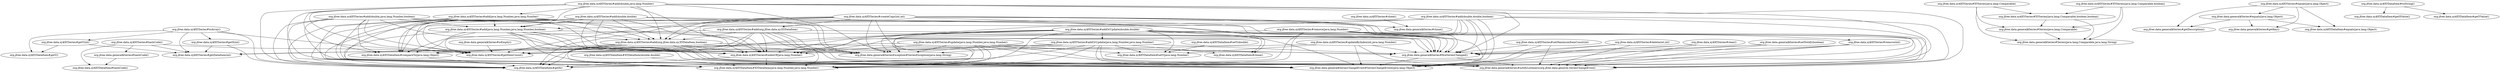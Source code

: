 digraph G {
  "org.jfree.data.xy$XYSeries#getY(int)" -> "org.jfree.data.xy$XYDataItem#getY()";
  "org.jfree.data.xy$XYSeries#getY(int)" -> "org.jfree.data.xy$XYSeries#getDataItem(int)";
  "org.jfree.data.xy$XYSeries#addOrUpdate(java.lang.Number,java.lang.Number)" -> "org.jfree.data.xy$XYDataItem#setY(java.lang.Number)";
  "org.jfree.data.xy$XYSeries#addOrUpdate(java.lang.Number,java.lang.Number)" -> "org.jfree.data.general$Series#fireSeriesChanged()";
  "org.jfree.data.xy$XYSeries#addOrUpdate(java.lang.Number,java.lang.Number)" -> "org.jfree.data.xy$XYSeries#indexOf(java.lang.Number)";
  "org.jfree.data.xy$XYSeries#addOrUpdate(java.lang.Number,java.lang.Number)" -> "org.jfree.data.general$Series#notifyListeners(org.jfree.data.general.SeriesChangeEvent)";
  "org.jfree.data.xy$XYSeries#addOrUpdate(java.lang.Number,java.lang.Number)" -> "org.jfree.data.general$SeriesException#SeriesException(java.lang.String)";
  "org.jfree.data.xy$XYSeries#addOrUpdate(java.lang.Number,java.lang.Number)" -> "org.jfree.data.xy$XYDataItem#getX()";
  "org.jfree.data.xy$XYSeries#addOrUpdate(java.lang.Number,java.lang.Number)" -> "org.jfree.data.xy$XYSeries#getItemCount()";
  "org.jfree.data.xy$XYSeries#addOrUpdate(java.lang.Number,java.lang.Number)" -> "org.jfree.data.xy$XYDataItem#clone()";
  "org.jfree.data.xy$XYSeries#addOrUpdate(java.lang.Number,java.lang.Number)" -> "org.jfree.data.general$SeriesChangeEvent#SeriesChangeEvent(java.lang.Object)";
  "org.jfree.data.xy$XYSeries#addOrUpdate(java.lang.Number,java.lang.Number)" -> "org.jfree.data.xy$XYDataItem#XYDataItem(java.lang.Number,java.lang.Number)";
  "org.jfree.data.general$Series#fireSeriesChanged()" -> "org.jfree.data.general$Series#notifyListeners(org.jfree.data.general.SeriesChangeEvent)";
  "org.jfree.data.general$Series#fireSeriesChanged()" -> "org.jfree.data.general$SeriesChangeEvent#SeriesChangeEvent(java.lang.Object)";
  "org.jfree.data.xy$XYSeries#indexOf(java.lang.Number)" -> "org.jfree.data.xy$XYDataItem#getX()";
  "org.jfree.data.xy$XYSeries#indexOf(java.lang.Number)" -> "org.jfree.data.xy$XYDataItem#XYDataItem(java.lang.Number,java.lang.Number)";
  "org.jfree.data.xy$XYSeries#XYSeries(java.lang.Comparable)" -> "org.jfree.data.xy$XYSeries#XYSeries(java.lang.Comparable,boolean,boolean)";
  "org.jfree.data.xy$XYSeries#XYSeries(java.lang.Comparable)" -> "org.jfree.data.general$Series#Series(java.lang.Comparable)";
  "org.jfree.data.xy$XYSeries#XYSeries(java.lang.Comparable)" -> "org.jfree.data.general$Series#Series(java.lang.Comparable,java.lang.String)";
  "org.jfree.data.xy$XYSeries#XYSeries(java.lang.Comparable,boolean,boolean)" -> "org.jfree.data.general$Series#Series(java.lang.Comparable)";
  "org.jfree.data.xy$XYSeries#XYSeries(java.lang.Comparable,boolean,boolean)" -> "org.jfree.data.general$Series#Series(java.lang.Comparable,java.lang.String)";
  "org.jfree.data.general$Series#Series(java.lang.Comparable)" -> "org.jfree.data.general$Series#Series(java.lang.Comparable,java.lang.String)";
  "org.jfree.data.general$Series#isEmpty()" -> "org.jfree.data.xy$XYSeries#getItemCount()";
  "org.jfree.data.xy$XYSeries#updateByIndex(int,java.lang.Number)" -> "org.jfree.data.xy$XYDataItem#setY(java.lang.Number)";
  "org.jfree.data.xy$XYSeries#updateByIndex(int,java.lang.Number)" -> "org.jfree.data.xy$XYSeries#getDataItem(int)";
  "org.jfree.data.xy$XYSeries#updateByIndex(int,java.lang.Number)" -> "org.jfree.data.general$Series#fireSeriesChanged()";
  "org.jfree.data.xy$XYSeries#updateByIndex(int,java.lang.Number)" -> "org.jfree.data.general$Series#notifyListeners(org.jfree.data.general.SeriesChangeEvent)";
  "org.jfree.data.xy$XYSeries#updateByIndex(int,java.lang.Number)" -> "org.jfree.data.general$SeriesChangeEvent#SeriesChangeEvent(java.lang.Object)";
  "org.jfree.data.general$Series#equals(java.lang.Object)" -> "org.jfree.data.general$Series#getDescription()";
  "org.jfree.data.general$Series#equals(java.lang.Object)" -> "org.jfree.data.general$Series#getKey()";
  "org.jfree.data.general$Series#equals(java.lang.Object)" -> "org.jfree.data.xy$XYDataItem#equals(java.lang.Object)";
  "org.jfree.data.xy$XYSeries#createCopy(int,int)" -> "org.jfree.data.general$Series#fireSeriesChanged()";
  "org.jfree.data.xy$XYSeries#createCopy(int,int)" -> "org.jfree.data.xy$XYSeries#indexOf(java.lang.Number)";
  "org.jfree.data.xy$XYSeries#createCopy(int,int)" -> "org.jfree.data.general$Series#notifyListeners(org.jfree.data.general.SeriesChangeEvent)";
  "org.jfree.data.xy$XYSeries#createCopy(int,int)" -> "org.jfree.data.general$SeriesException#SeriesException(java.lang.String)";
  "org.jfree.data.xy$XYSeries#createCopy(int,int)" -> "org.jfree.data.xy$XYSeries#add(org.jfree.data.xy.XYDataItem)";
  "org.jfree.data.xy$XYSeries#createCopy(int,int)" -> "org.jfree.data.xy$XYDataItem#compareTo(java.lang.Object)";
  "org.jfree.data.xy$XYSeries#createCopy(int,int)" -> "org.jfree.data.xy$XYDataItem#getX()";
  "org.jfree.data.xy$XYSeries#createCopy(int,int)" -> "org.jfree.data.xy$XYSeries#add(org.jfree.data.xy.XYDataItem,boolean)";
  "org.jfree.data.xy$XYSeries#createCopy(int,int)" -> "org.jfree.data.xy$XYSeries#getItemCount()";
  "org.jfree.data.xy$XYSeries#createCopy(int,int)" -> "org.jfree.data.xy$XYDataItem#clone()";
  "org.jfree.data.xy$XYSeries#createCopy(int,int)" -> "org.jfree.data.general$SeriesChangeEvent#SeriesChangeEvent(java.lang.Object)";
  "org.jfree.data.xy$XYSeries#createCopy(int,int)" -> "org.jfree.data.general$Series#clone()";
  "org.jfree.data.xy$XYSeries#createCopy(int,int)" -> "org.jfree.data.xy$XYDataItem#XYDataItem(java.lang.Number,java.lang.Number)";
  "org.jfree.data.xy$XYSeries#add(org.jfree.data.xy.XYDataItem)" -> "org.jfree.data.general$Series#fireSeriesChanged()";
  "org.jfree.data.xy$XYSeries#add(org.jfree.data.xy.XYDataItem)" -> "org.jfree.data.xy$XYSeries#indexOf(java.lang.Number)";
  "org.jfree.data.xy$XYSeries#add(org.jfree.data.xy.XYDataItem)" -> "org.jfree.data.general$Series#notifyListeners(org.jfree.data.general.SeriesChangeEvent)";
  "org.jfree.data.xy$XYSeries#add(org.jfree.data.xy.XYDataItem)" -> "org.jfree.data.general$SeriesException#SeriesException(java.lang.String)";
  "org.jfree.data.xy$XYSeries#add(org.jfree.data.xy.XYDataItem)" -> "org.jfree.data.xy$XYDataItem#compareTo(java.lang.Object)";
  "org.jfree.data.xy$XYSeries#add(org.jfree.data.xy.XYDataItem)" -> "org.jfree.data.xy$XYDataItem#getX()";
  "org.jfree.data.xy$XYSeries#add(org.jfree.data.xy.XYDataItem)" -> "org.jfree.data.xy$XYSeries#add(org.jfree.data.xy.XYDataItem,boolean)";
  "org.jfree.data.xy$XYSeries#add(org.jfree.data.xy.XYDataItem)" -> "org.jfree.data.xy$XYSeries#getItemCount()";
  "org.jfree.data.xy$XYSeries#add(org.jfree.data.xy.XYDataItem)" -> "org.jfree.data.general$SeriesChangeEvent#SeriesChangeEvent(java.lang.Object)";
  "org.jfree.data.xy$XYSeries#add(org.jfree.data.xy.XYDataItem)" -> "org.jfree.data.xy$XYDataItem#XYDataItem(java.lang.Number,java.lang.Number)";
  "org.jfree.data.xy$XYDataItem#compareTo(java.lang.Object)" -> "org.jfree.data.xy$XYDataItem#getX()";
  "org.jfree.data.xy$XYSeries#add(org.jfree.data.xy.XYDataItem,boolean)" -> "org.jfree.data.general$Series#fireSeriesChanged()";
  "org.jfree.data.xy$XYSeries#add(org.jfree.data.xy.XYDataItem,boolean)" -> "org.jfree.data.xy$XYSeries#indexOf(java.lang.Number)";
  "org.jfree.data.xy$XYSeries#add(org.jfree.data.xy.XYDataItem,boolean)" -> "org.jfree.data.general$Series#notifyListeners(org.jfree.data.general.SeriesChangeEvent)";
  "org.jfree.data.xy$XYSeries#add(org.jfree.data.xy.XYDataItem,boolean)" -> "org.jfree.data.general$SeriesException#SeriesException(java.lang.String)";
  "org.jfree.data.xy$XYSeries#add(org.jfree.data.xy.XYDataItem,boolean)" -> "org.jfree.data.xy$XYDataItem#compareTo(java.lang.Object)";
  "org.jfree.data.xy$XYSeries#add(org.jfree.data.xy.XYDataItem,boolean)" -> "org.jfree.data.xy$XYDataItem#getX()";
  "org.jfree.data.xy$XYSeries#add(org.jfree.data.xy.XYDataItem,boolean)" -> "org.jfree.data.xy$XYSeries#getItemCount()";
  "org.jfree.data.xy$XYSeries#add(org.jfree.data.xy.XYDataItem,boolean)" -> "org.jfree.data.general$SeriesChangeEvent#SeriesChangeEvent(java.lang.Object)";
  "org.jfree.data.xy$XYSeries#add(org.jfree.data.xy.XYDataItem,boolean)" -> "org.jfree.data.xy$XYDataItem#XYDataItem(java.lang.Number,java.lang.Number)";
  "org.jfree.data.xy$XYSeries#add(double,java.lang.Number,boolean)" -> "org.jfree.data.general$Series#fireSeriesChanged()";
  "org.jfree.data.xy$XYSeries#add(double,java.lang.Number,boolean)" -> "org.jfree.data.xy$XYSeries#indexOf(java.lang.Number)";
  "org.jfree.data.xy$XYSeries#add(double,java.lang.Number,boolean)" -> "org.jfree.data.general$Series#notifyListeners(org.jfree.data.general.SeriesChangeEvent)";
  "org.jfree.data.xy$XYSeries#add(double,java.lang.Number,boolean)" -> "org.jfree.data.general$SeriesException#SeriesException(java.lang.String)";
  "org.jfree.data.xy$XYSeries#add(double,java.lang.Number,boolean)" -> "org.jfree.data.xy$XYSeries#add(java.lang.Number,java.lang.Number,boolean)";
  "org.jfree.data.xy$XYSeries#add(double,java.lang.Number,boolean)" -> "org.jfree.data.xy$XYDataItem#compareTo(java.lang.Object)";
  "org.jfree.data.xy$XYSeries#add(double,java.lang.Number,boolean)" -> "org.jfree.data.xy$XYDataItem#getX()";
  "org.jfree.data.xy$XYSeries#add(double,java.lang.Number,boolean)" -> "org.jfree.data.xy$XYSeries#add(org.jfree.data.xy.XYDataItem,boolean)";
  "org.jfree.data.xy$XYSeries#add(double,java.lang.Number,boolean)" -> "org.jfree.data.xy$XYSeries#getItemCount()";
  "org.jfree.data.xy$XYSeries#add(double,java.lang.Number,boolean)" -> "org.jfree.data.general$SeriesChangeEvent#SeriesChangeEvent(java.lang.Object)";
  "org.jfree.data.xy$XYSeries#add(double,java.lang.Number,boolean)" -> "org.jfree.data.xy$XYDataItem#XYDataItem(java.lang.Number,java.lang.Number)";
  "org.jfree.data.xy$XYSeries#add(java.lang.Number,java.lang.Number,boolean)" -> "org.jfree.data.general$Series#fireSeriesChanged()";
  "org.jfree.data.xy$XYSeries#add(java.lang.Number,java.lang.Number,boolean)" -> "org.jfree.data.xy$XYSeries#indexOf(java.lang.Number)";
  "org.jfree.data.xy$XYSeries#add(java.lang.Number,java.lang.Number,boolean)" -> "org.jfree.data.general$Series#notifyListeners(org.jfree.data.general.SeriesChangeEvent)";
  "org.jfree.data.xy$XYSeries#add(java.lang.Number,java.lang.Number,boolean)" -> "org.jfree.data.general$SeriesException#SeriesException(java.lang.String)";
  "org.jfree.data.xy$XYSeries#add(java.lang.Number,java.lang.Number,boolean)" -> "org.jfree.data.xy$XYDataItem#compareTo(java.lang.Object)";
  "org.jfree.data.xy$XYSeries#add(java.lang.Number,java.lang.Number,boolean)" -> "org.jfree.data.xy$XYDataItem#getX()";
  "org.jfree.data.xy$XYSeries#add(java.lang.Number,java.lang.Number,boolean)" -> "org.jfree.data.xy$XYSeries#add(org.jfree.data.xy.XYDataItem,boolean)";
  "org.jfree.data.xy$XYSeries#add(java.lang.Number,java.lang.Number,boolean)" -> "org.jfree.data.xy$XYSeries#getItemCount()";
  "org.jfree.data.xy$XYSeries#add(java.lang.Number,java.lang.Number,boolean)" -> "org.jfree.data.general$SeriesChangeEvent#SeriesChangeEvent(java.lang.Object)";
  "org.jfree.data.xy$XYSeries#add(java.lang.Number,java.lang.Number,boolean)" -> "org.jfree.data.xy$XYDataItem#XYDataItem(java.lang.Number,java.lang.Number)";
  "org.jfree.data.xy$XYSeries#getX(int)" -> "org.jfree.data.xy$XYSeries#getDataItem(int)";
  "org.jfree.data.xy$XYSeries#getX(int)" -> "org.jfree.data.xy$XYDataItem#getX()";
  "org.jfree.data.xy$XYSeries#setMaximumItemCount(int)" -> "org.jfree.data.general$Series#fireSeriesChanged()";
  "org.jfree.data.xy$XYSeries#setMaximumItemCount(int)" -> "org.jfree.data.general$Series#notifyListeners(org.jfree.data.general.SeriesChangeEvent)";
  "org.jfree.data.xy$XYSeries#setMaximumItemCount(int)" -> "org.jfree.data.general$SeriesChangeEvent#SeriesChangeEvent(java.lang.Object)";
  "org.jfree.data.xy$XYSeries#equals(java.lang.Object)" -> "org.jfree.data.general$Series#getDescription()";
  "org.jfree.data.xy$XYSeries#equals(java.lang.Object)" -> "org.jfree.data.general$Series#equals(java.lang.Object)";
  "org.jfree.data.xy$XYSeries#equals(java.lang.Object)" -> "org.jfree.data.general$Series#getKey()";
  "org.jfree.data.xy$XYSeries#equals(java.lang.Object)" -> "org.jfree.data.xy$XYDataItem#equals(java.lang.Object)";
  "org.jfree.data.general$Series#hashCode()" -> "org.jfree.data.xy$XYDataItem#hashCode()";
  "org.jfree.data.xy$XYSeries#add(java.lang.Number,java.lang.Number)" -> "org.jfree.data.general$Series#fireSeriesChanged()";
  "org.jfree.data.xy$XYSeries#add(java.lang.Number,java.lang.Number)" -> "org.jfree.data.xy$XYSeries#indexOf(java.lang.Number)";
  "org.jfree.data.xy$XYSeries#add(java.lang.Number,java.lang.Number)" -> "org.jfree.data.general$Series#notifyListeners(org.jfree.data.general.SeriesChangeEvent)";
  "org.jfree.data.xy$XYSeries#add(java.lang.Number,java.lang.Number)" -> "org.jfree.data.general$SeriesException#SeriesException(java.lang.String)";
  "org.jfree.data.xy$XYSeries#add(java.lang.Number,java.lang.Number)" -> "org.jfree.data.xy$XYSeries#add(java.lang.Number,java.lang.Number,boolean)";
  "org.jfree.data.xy$XYSeries#add(java.lang.Number,java.lang.Number)" -> "org.jfree.data.xy$XYDataItem#compareTo(java.lang.Object)";
  "org.jfree.data.xy$XYSeries#add(java.lang.Number,java.lang.Number)" -> "org.jfree.data.xy$XYDataItem#getX()";
  "org.jfree.data.xy$XYSeries#add(java.lang.Number,java.lang.Number)" -> "org.jfree.data.xy$XYSeries#add(org.jfree.data.xy.XYDataItem,boolean)";
  "org.jfree.data.xy$XYSeries#add(java.lang.Number,java.lang.Number)" -> "org.jfree.data.xy$XYSeries#getItemCount()";
  "org.jfree.data.xy$XYSeries#add(java.lang.Number,java.lang.Number)" -> "org.jfree.data.general$SeriesChangeEvent#SeriesChangeEvent(java.lang.Object)";
  "org.jfree.data.xy$XYSeries#add(java.lang.Number,java.lang.Number)" -> "org.jfree.data.xy$XYDataItem#XYDataItem(java.lang.Number,java.lang.Number)";
  "org.jfree.data.xy$XYSeries#addOrUpdate(double,double)" -> "org.jfree.data.xy$XYSeries#addOrUpdate(java.lang.Number,java.lang.Number)";
  "org.jfree.data.xy$XYSeries#addOrUpdate(double,double)" -> "org.jfree.data.xy$XYDataItem#setY(java.lang.Number)";
  "org.jfree.data.xy$XYSeries#addOrUpdate(double,double)" -> "org.jfree.data.general$Series#fireSeriesChanged()";
  "org.jfree.data.xy$XYSeries#addOrUpdate(double,double)" -> "org.jfree.data.xy$XYSeries#indexOf(java.lang.Number)";
  "org.jfree.data.xy$XYSeries#addOrUpdate(double,double)" -> "org.jfree.data.general$Series#notifyListeners(org.jfree.data.general.SeriesChangeEvent)";
  "org.jfree.data.xy$XYSeries#addOrUpdate(double,double)" -> "org.jfree.data.general$SeriesException#SeriesException(java.lang.String)";
  "org.jfree.data.xy$XYSeries#addOrUpdate(double,double)" -> "org.jfree.data.xy$XYDataItem#getX()";
  "org.jfree.data.xy$XYSeries#addOrUpdate(double,double)" -> "org.jfree.data.xy$XYSeries#getItemCount()";
  "org.jfree.data.xy$XYSeries#addOrUpdate(double,double)" -> "org.jfree.data.xy$XYDataItem#clone()";
  "org.jfree.data.xy$XYSeries#addOrUpdate(double,double)" -> "org.jfree.data.general$SeriesChangeEvent#SeriesChangeEvent(java.lang.Object)";
  "org.jfree.data.xy$XYSeries#addOrUpdate(double,double)" -> "org.jfree.data.xy$XYDataItem#XYDataItem(java.lang.Number,java.lang.Number)";
  "org.jfree.data.xy$XYSeries#delete(int,int)" -> "org.jfree.data.general$Series#fireSeriesChanged()";
  "org.jfree.data.xy$XYSeries#delete(int,int)" -> "org.jfree.data.general$Series#notifyListeners(org.jfree.data.general.SeriesChangeEvent)";
  "org.jfree.data.xy$XYSeries#delete(int,int)" -> "org.jfree.data.general$SeriesChangeEvent#SeriesChangeEvent(java.lang.Object)";
  "org.jfree.data.xy$XYSeries#hashCode()" -> "org.jfree.data.xy$XYDataItem#hashCode()";
  "org.jfree.data.xy$XYSeries#hashCode()" -> "org.jfree.data.xy$XYSeries#getDataItem(int)";
  "org.jfree.data.xy$XYSeries#hashCode()" -> "org.jfree.data.general$Series#hashCode()";
  "org.jfree.data.xy$XYSeries#hashCode()" -> "org.jfree.data.xy$XYSeries#getItemCount()";
  "org.jfree.data.xy$XYSeries#remove(java.lang.Number)" -> "org.jfree.data.general$Series#fireSeriesChanged()";
  "org.jfree.data.xy$XYSeries#remove(java.lang.Number)" -> "org.jfree.data.xy$XYSeries#indexOf(java.lang.Number)";
  "org.jfree.data.xy$XYSeries#remove(java.lang.Number)" -> "org.jfree.data.general$Series#notifyListeners(org.jfree.data.general.SeriesChangeEvent)";
  "org.jfree.data.xy$XYSeries#remove(java.lang.Number)" -> "org.jfree.data.xy$XYSeries#remove(int)";
  "org.jfree.data.xy$XYSeries#remove(java.lang.Number)" -> "org.jfree.data.xy$XYDataItem#getX()";
  "org.jfree.data.xy$XYSeries#remove(java.lang.Number)" -> "org.jfree.data.general$SeriesChangeEvent#SeriesChangeEvent(java.lang.Object)";
  "org.jfree.data.xy$XYSeries#remove(java.lang.Number)" -> "org.jfree.data.xy$XYDataItem#XYDataItem(java.lang.Number,java.lang.Number)";
  "org.jfree.data.xy$XYSeries#remove(int)" -> "org.jfree.data.general$Series#fireSeriesChanged()";
  "org.jfree.data.xy$XYSeries#remove(int)" -> "org.jfree.data.general$Series#notifyListeners(org.jfree.data.general.SeriesChangeEvent)";
  "org.jfree.data.xy$XYSeries#remove(int)" -> "org.jfree.data.general$SeriesChangeEvent#SeriesChangeEvent(java.lang.Object)";
  "org.jfree.data.xy$XYSeries#clone()" -> "org.jfree.data.general$Series#clone()";
  "org.jfree.data.xy$XYSeries#add(double,java.lang.Number)" -> "org.jfree.data.general$Series#fireSeriesChanged()";
  "org.jfree.data.xy$XYSeries#add(double,java.lang.Number)" -> "org.jfree.data.xy$XYSeries#indexOf(java.lang.Number)";
  "org.jfree.data.xy$XYSeries#add(double,java.lang.Number)" -> "org.jfree.data.xy$XYSeries#add(java.lang.Number,java.lang.Number)";
  "org.jfree.data.xy$XYSeries#add(double,java.lang.Number)" -> "org.jfree.data.general$Series#notifyListeners(org.jfree.data.general.SeriesChangeEvent)";
  "org.jfree.data.xy$XYSeries#add(double,java.lang.Number)" -> "org.jfree.data.general$SeriesException#SeriesException(java.lang.String)";
  "org.jfree.data.xy$XYSeries#add(double,java.lang.Number)" -> "org.jfree.data.xy$XYSeries#add(java.lang.Number,java.lang.Number,boolean)";
  "org.jfree.data.xy$XYSeries#add(double,java.lang.Number)" -> "org.jfree.data.xy$XYDataItem#compareTo(java.lang.Object)";
  "org.jfree.data.xy$XYSeries#add(double,java.lang.Number)" -> "org.jfree.data.xy$XYDataItem#getX()";
  "org.jfree.data.xy$XYSeries#add(double,java.lang.Number)" -> "org.jfree.data.xy$XYSeries#add(org.jfree.data.xy.XYDataItem,boolean)";
  "org.jfree.data.xy$XYSeries#add(double,java.lang.Number)" -> "org.jfree.data.xy$XYSeries#getItemCount()";
  "org.jfree.data.xy$XYSeries#add(double,java.lang.Number)" -> "org.jfree.data.general$SeriesChangeEvent#SeriesChangeEvent(java.lang.Object)";
  "org.jfree.data.xy$XYSeries#add(double,java.lang.Number)" -> "org.jfree.data.xy$XYDataItem#XYDataItem(java.lang.Number,java.lang.Number)";
  "org.jfree.data.xy$XYSeries#clear()" -> "org.jfree.data.general$Series#fireSeriesChanged()";
  "org.jfree.data.xy$XYSeries#clear()" -> "org.jfree.data.general$Series#notifyListeners(org.jfree.data.general.SeriesChangeEvent)";
  "org.jfree.data.xy$XYSeries#clear()" -> "org.jfree.data.general$SeriesChangeEvent#SeriesChangeEvent(java.lang.Object)";
  "org.jfree.data.xy$XYDataItem#XYDataItem(double,double)" -> "org.jfree.data.xy$XYDataItem#XYDataItem(java.lang.Number,java.lang.Number)";
  "org.jfree.data.xy$XYSeries#add(double,double,boolean)" -> "org.jfree.data.general$Series#fireSeriesChanged()";
  "org.jfree.data.xy$XYSeries#add(double,double,boolean)" -> "org.jfree.data.xy$XYSeries#indexOf(java.lang.Number)";
  "org.jfree.data.xy$XYSeries#add(double,double,boolean)" -> "org.jfree.data.general$Series#notifyListeners(org.jfree.data.general.SeriesChangeEvent)";
  "org.jfree.data.xy$XYSeries#add(double,double,boolean)" -> "org.jfree.data.general$SeriesException#SeriesException(java.lang.String)";
  "org.jfree.data.xy$XYSeries#add(double,double,boolean)" -> "org.jfree.data.xy$XYSeries#add(java.lang.Number,java.lang.Number,boolean)";
  "org.jfree.data.xy$XYSeries#add(double,double,boolean)" -> "org.jfree.data.xy$XYDataItem#compareTo(java.lang.Object)";
  "org.jfree.data.xy$XYSeries#add(double,double,boolean)" -> "org.jfree.data.xy$XYDataItem#getX()";
  "org.jfree.data.xy$XYSeries#add(double,double,boolean)" -> "org.jfree.data.xy$XYSeries#add(org.jfree.data.xy.XYDataItem,boolean)";
  "org.jfree.data.xy$XYSeries#add(double,double,boolean)" -> "org.jfree.data.xy$XYSeries#getItemCount()";
  "org.jfree.data.xy$XYSeries#add(double,double,boolean)" -> "org.jfree.data.general$SeriesChangeEvent#SeriesChangeEvent(java.lang.Object)";
  "org.jfree.data.xy$XYSeries#add(double,double,boolean)" -> "org.jfree.data.xy$XYDataItem#XYDataItem(java.lang.Number,java.lang.Number)";
  "org.jfree.data.xy$XYSeries#update(java.lang.Number,java.lang.Number)" -> "org.jfree.data.xy$XYDataItem#setY(java.lang.Number)";
  "org.jfree.data.xy$XYSeries#update(java.lang.Number,java.lang.Number)" -> "org.jfree.data.xy$XYSeries#getDataItem(int)";
  "org.jfree.data.xy$XYSeries#update(java.lang.Number,java.lang.Number)" -> "org.jfree.data.general$Series#fireSeriesChanged()";
  "org.jfree.data.xy$XYSeries#update(java.lang.Number,java.lang.Number)" -> "org.jfree.data.xy$XYSeries#indexOf(java.lang.Number)";
  "org.jfree.data.xy$XYSeries#update(java.lang.Number,java.lang.Number)" -> "org.jfree.data.general$Series#notifyListeners(org.jfree.data.general.SeriesChangeEvent)";
  "org.jfree.data.xy$XYSeries#update(java.lang.Number,java.lang.Number)" -> "org.jfree.data.general$SeriesException#SeriesException(java.lang.String)";
  "org.jfree.data.xy$XYSeries#update(java.lang.Number,java.lang.Number)" -> "org.jfree.data.xy$XYDataItem#getX()";
  "org.jfree.data.xy$XYSeries#update(java.lang.Number,java.lang.Number)" -> "org.jfree.data.general$SeriesChangeEvent#SeriesChangeEvent(java.lang.Object)";
  "org.jfree.data.xy$XYSeries#update(java.lang.Number,java.lang.Number)" -> "org.jfree.data.xy$XYDataItem#XYDataItem(java.lang.Number,java.lang.Number)";
  "org.jfree.data.xy$XYDataItem#toString()" -> "org.jfree.data.xy$XYDataItem#getXValue()";
  "org.jfree.data.xy$XYDataItem#toString()" -> "org.jfree.data.xy$XYDataItem#getYValue()";
  "org.jfree.data.xy$XYSeries#toArray()" -> "org.jfree.data.xy$XYSeries#getY(int)";
  "org.jfree.data.xy$XYSeries#toArray()" -> "org.jfree.data.xy$XYDataItem#getY()";
  "org.jfree.data.xy$XYSeries#toArray()" -> "org.jfree.data.xy$XYSeries#getDataItem(int)";
  "org.jfree.data.xy$XYSeries#toArray()" -> "org.jfree.data.xy$XYSeries#getX(int)";
  "org.jfree.data.xy$XYSeries#toArray()" -> "org.jfree.data.xy$XYDataItem#getX()";
  "org.jfree.data.xy$XYSeries#toArray()" -> "org.jfree.data.xy$XYSeries#getItemCount()";
  "org.jfree.data.xy$XYSeries#add(double,double)" -> "org.jfree.data.general$Series#fireSeriesChanged()";
  "org.jfree.data.xy$XYSeries#add(double,double)" -> "org.jfree.data.xy$XYSeries#indexOf(java.lang.Number)";
  "org.jfree.data.xy$XYSeries#add(double,double)" -> "org.jfree.data.general$Series#notifyListeners(org.jfree.data.general.SeriesChangeEvent)";
  "org.jfree.data.xy$XYSeries#add(double,double)" -> "org.jfree.data.general$SeriesException#SeriesException(java.lang.String)";
  "org.jfree.data.xy$XYSeries#add(double,double)" -> "org.jfree.data.xy$XYSeries#add(java.lang.Number,java.lang.Number,boolean)";
  "org.jfree.data.xy$XYSeries#add(double,double)" -> "org.jfree.data.xy$XYDataItem#compareTo(java.lang.Object)";
  "org.jfree.data.xy$XYSeries#add(double,double)" -> "org.jfree.data.xy$XYDataItem#getX()";
  "org.jfree.data.xy$XYSeries#add(double,double)" -> "org.jfree.data.xy$XYSeries#add(org.jfree.data.xy.XYDataItem,boolean)";
  "org.jfree.data.xy$XYSeries#add(double,double)" -> "org.jfree.data.xy$XYSeries#getItemCount()";
  "org.jfree.data.xy$XYSeries#add(double,double)" -> "org.jfree.data.general$SeriesChangeEvent#SeriesChangeEvent(java.lang.Object)";
  "org.jfree.data.xy$XYSeries#add(double,double)" -> "org.jfree.data.xy$XYDataItem#XYDataItem(java.lang.Number,java.lang.Number)";
  "org.jfree.data.general$Series#setNotify(boolean)" -> "org.jfree.data.general$Series#fireSeriesChanged()";
  "org.jfree.data.general$Series#setNotify(boolean)" -> "org.jfree.data.general$Series#notifyListeners(org.jfree.data.general.SeriesChangeEvent)";
  "org.jfree.data.general$Series#setNotify(boolean)" -> "org.jfree.data.general$SeriesChangeEvent#SeriesChangeEvent(java.lang.Object)";
  "org.jfree.data.xy$XYDataItem#setY(double)" -> "org.jfree.data.xy$XYDataItem#setY(java.lang.Number)";
  "org.jfree.data.xy$XYSeries#XYSeries(java.lang.Comparable,boolean)" -> "org.jfree.data.xy$XYSeries#XYSeries(java.lang.Comparable,boolean,boolean)";
  "org.jfree.data.xy$XYSeries#XYSeries(java.lang.Comparable,boolean)" -> "org.jfree.data.general$Series#Series(java.lang.Comparable)";
  "org.jfree.data.xy$XYSeries#XYSeries(java.lang.Comparable,boolean)" -> "org.jfree.data.general$Series#Series(java.lang.Comparable,java.lang.String)";
}
